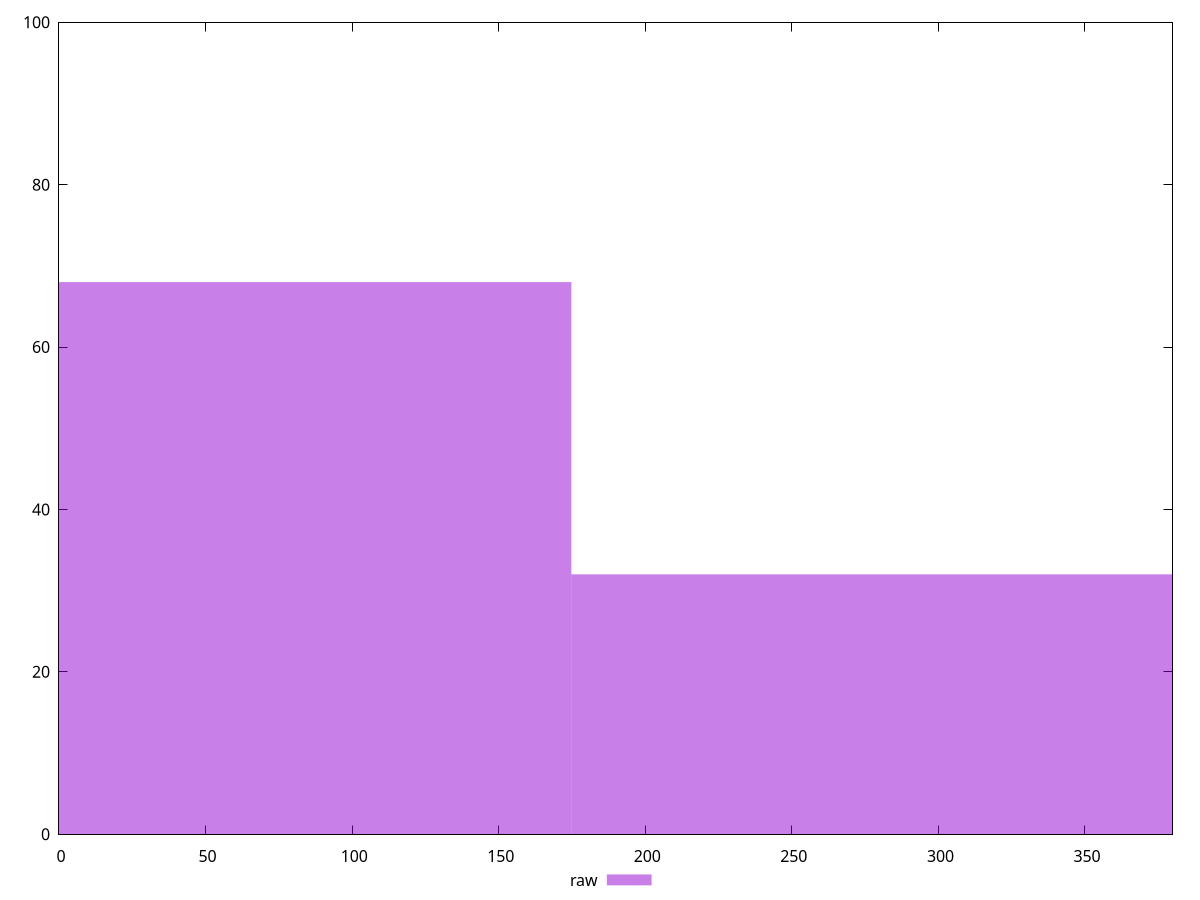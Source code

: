 reset

$raw <<EOF
0 68
349.57169755647146 32
EOF

set key outside below
set boxwidth 349.57169755647146
set xrange [0:379.85400000000004]
set yrange [0:100]
set trange [0:100]
set style fill transparent solid 0.5 noborder
set terminal svg size 640, 490 enhanced background rgb 'white'
set output "reports/report_00028_2021-02-24T12-49-42.674Z/uses-rel-preconnect/samples/agenda/raw/histogram.svg"

plot $raw title "raw" with boxes

reset
